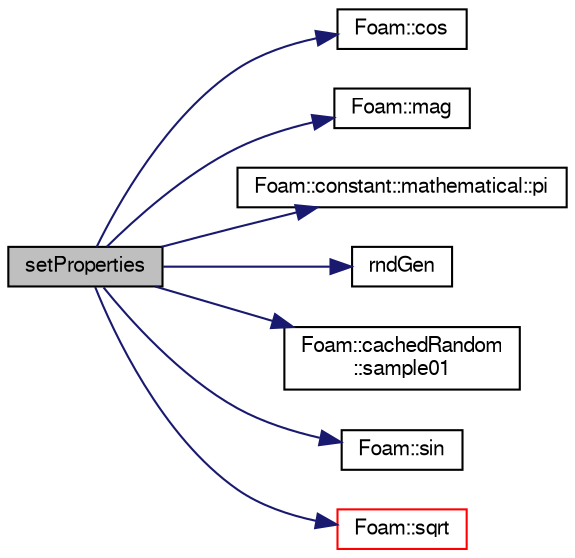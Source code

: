 digraph "setProperties"
{
  bgcolor="transparent";
  edge [fontname="FreeSans",fontsize="10",labelfontname="FreeSans",labelfontsize="10"];
  node [fontname="FreeSans",fontsize="10",shape=record];
  rankdir="LR";
  Node401 [label="setProperties",height=0.2,width=0.4,color="black", fillcolor="grey75", style="filled", fontcolor="black"];
  Node401 -> Node402 [color="midnightblue",fontsize="10",style="solid",fontname="FreeSans"];
  Node402 [label="Foam::cos",height=0.2,width=0.4,color="black",URL="$a21124.html#aebb41a148f7cf44b63e12f69e487e49f"];
  Node401 -> Node403 [color="midnightblue",fontsize="10",style="solid",fontname="FreeSans"];
  Node403 [label="Foam::mag",height=0.2,width=0.4,color="black",URL="$a21124.html#a929da2a3fdcf3dacbbe0487d3a330dae"];
  Node401 -> Node404 [color="midnightblue",fontsize="10",style="solid",fontname="FreeSans"];
  Node404 [label="Foam::constant::mathematical::pi",height=0.2,width=0.4,color="black",URL="$a21162.html#a731b8788a4c01586c35266c7ca4fed04"];
  Node401 -> Node405 [color="midnightblue",fontsize="10",style="solid",fontname="FreeSans"];
  Node405 [label="rndGen",height=0.2,width=0.4,color="black",URL="$a38939.html#ab8597af4c8d0209c2e0c9b1982782bfb"];
  Node401 -> Node406 [color="midnightblue",fontsize="10",style="solid",fontname="FreeSans"];
  Node406 [label="Foam::cachedRandom\l::sample01",height=0.2,width=0.4,color="black",URL="$a28134.html#a69e8ec3910ef84b36df7af5b8e692c0a",tooltip="Return a sample whose components lie in the range 0-1. "];
  Node401 -> Node407 [color="midnightblue",fontsize="10",style="solid",fontname="FreeSans"];
  Node407 [label="Foam::sin",height=0.2,width=0.4,color="black",URL="$a21124.html#a4517d680df5510934705011b30dcefa6"];
  Node401 -> Node408 [color="midnightblue",fontsize="10",style="solid",fontname="FreeSans"];
  Node408 [label="Foam::sqrt",height=0.2,width=0.4,color="red",URL="$a21124.html#a8616bd62eebf2342a80222fecb1bda71"];
}

